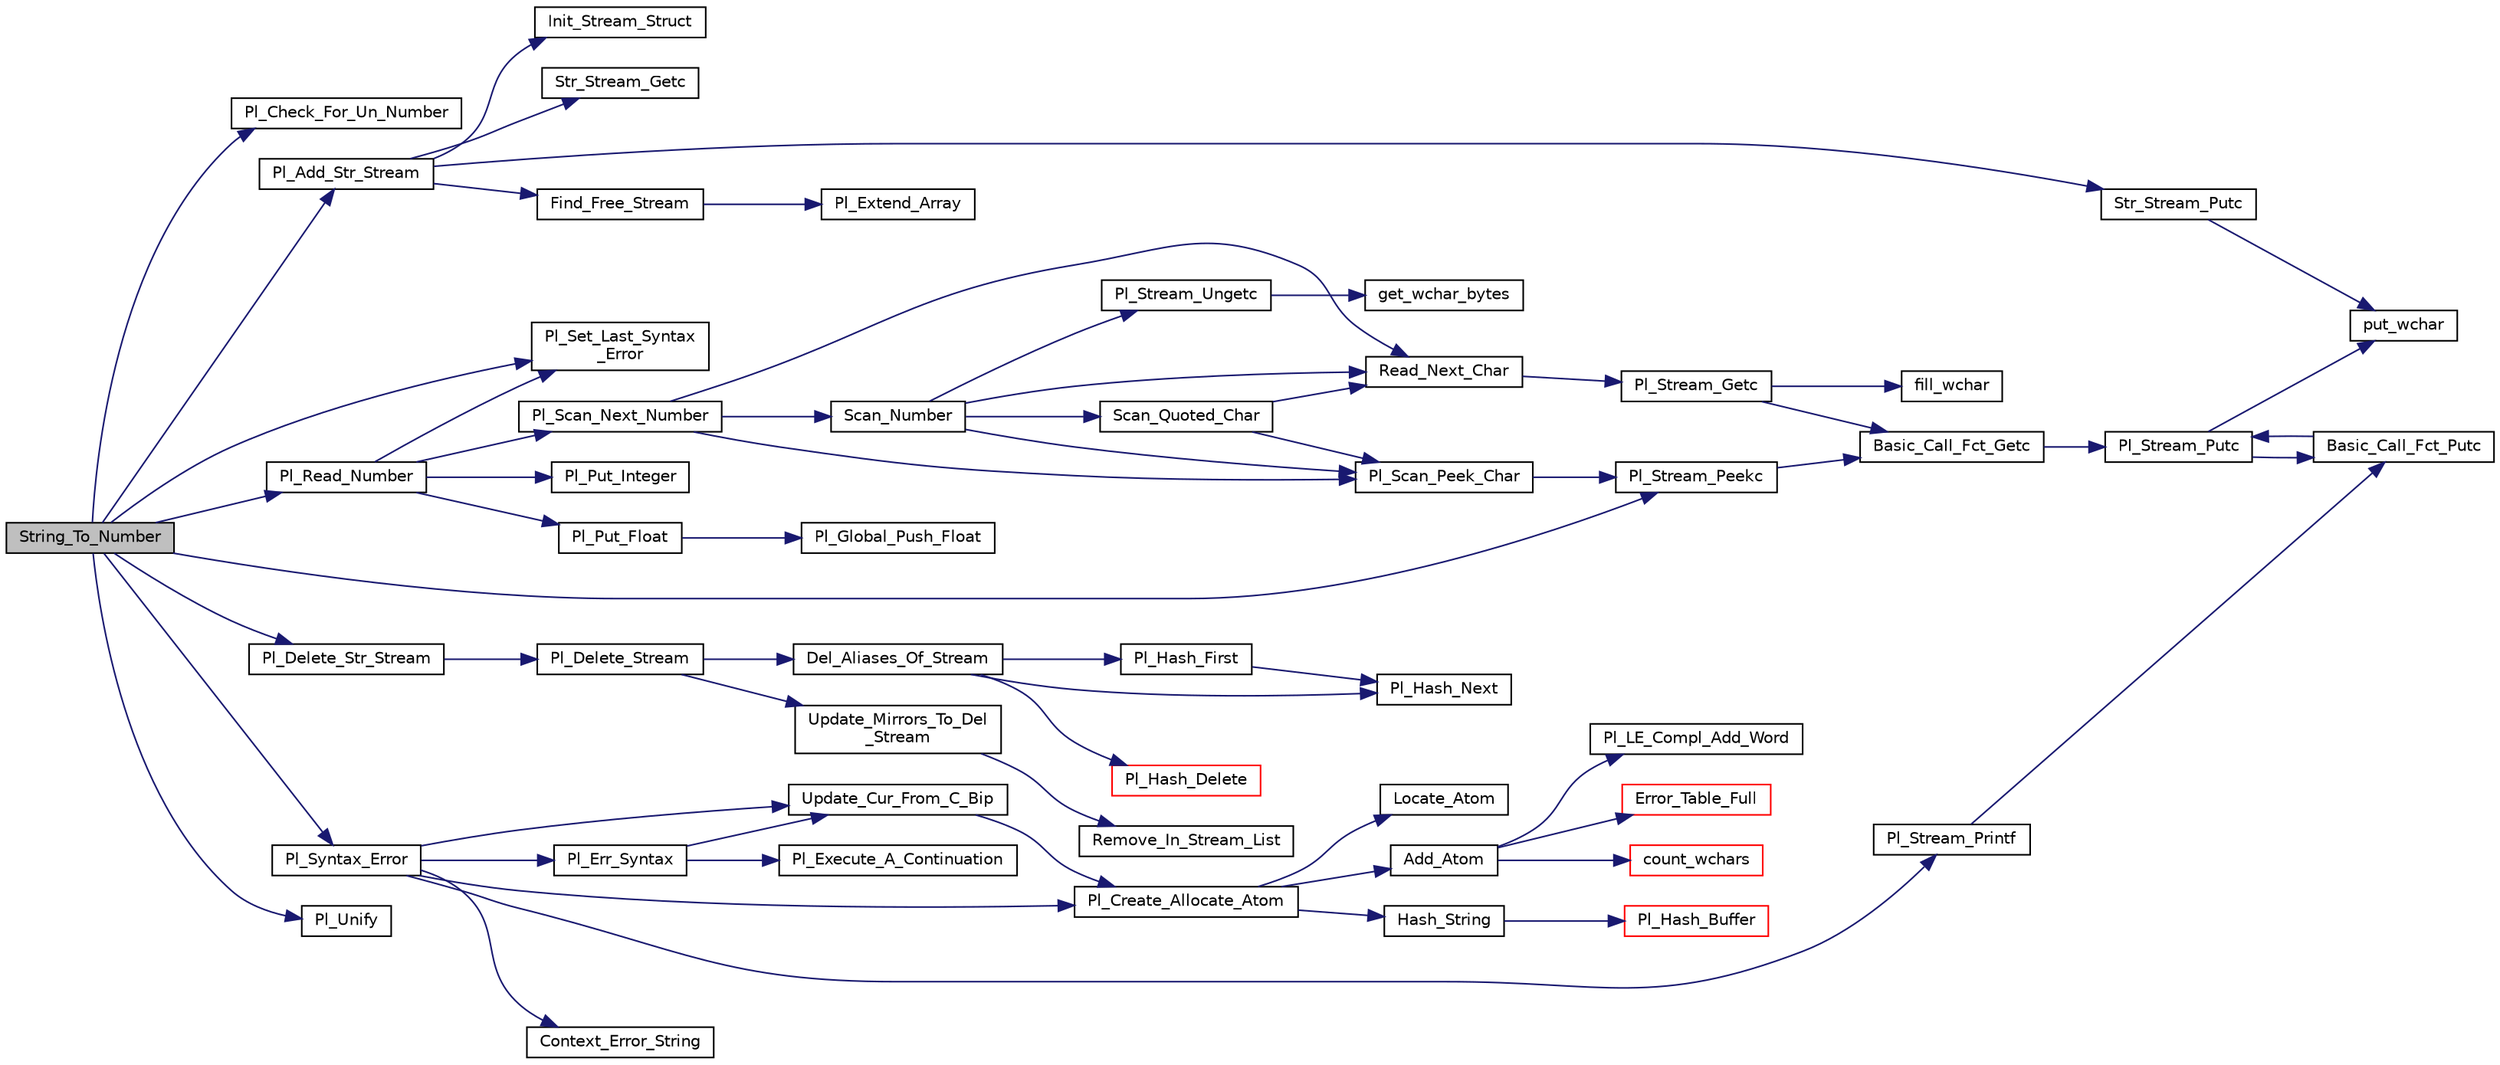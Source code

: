 digraph "String_To_Number"
{
  edge [fontname="Helvetica",fontsize="10",labelfontname="Helvetica",labelfontsize="10"];
  node [fontname="Helvetica",fontsize="10",shape=record];
  rankdir="LR";
  Node1 [label="String_To_Number",height=0.2,width=0.4,color="black", fillcolor="grey75", style="filled", fontcolor="black"];
  Node1 -> Node2 [color="midnightblue",fontsize="10",style="solid",fontname="Helvetica"];
  Node2 [label="Pl_Check_For_Un_Number",height=0.2,width=0.4,color="black", fillcolor="white", style="filled",URL="$c__supp_8c.html#ae08be78693cfc42cc40f616fd3607745"];
  Node1 -> Node3 [color="midnightblue",fontsize="10",style="solid",fontname="Helvetica"];
  Node3 [label="Pl_Set_Last_Syntax\l_Error",height=0.2,width=0.4,color="black", fillcolor="white", style="filled",URL="$error__supp_8c.html#a8221d6a8c22c8a13114e9444e2564e85"];
  Node1 -> Node4 [color="midnightblue",fontsize="10",style="solid",fontname="Helvetica"];
  Node4 [label="Pl_Add_Str_Stream",height=0.2,width=0.4,color="black", fillcolor="white", style="filled",URL="$stream__supp_8c.html#abc6cb27a35dbac2ebfa72acf4808b2ce"];
  Node4 -> Node5 [color="midnightblue",fontsize="10",style="solid",fontname="Helvetica"];
  Node5 [label="Find_Free_Stream",height=0.2,width=0.4,color="black", fillcolor="white", style="filled",URL="$stream__supp_8c.html#a5322f52abc95d28d23976f5213577b2c"];
  Node5 -> Node6 [color="midnightblue",fontsize="10",style="solid",fontname="Helvetica"];
  Node6 [label="Pl_Extend_Array",height=0.2,width=0.4,color="black", fillcolor="white", style="filled",URL="$misc_8c.html#a2f56b2c86f0305e8b7e13e6150578d36"];
  Node4 -> Node7 [color="midnightblue",fontsize="10",style="solid",fontname="Helvetica"];
  Node7 [label="Init_Stream_Struct",height=0.2,width=0.4,color="black", fillcolor="white", style="filled",URL="$stream__supp_8c.html#a7acc02d98466c96414fab011fd79c27c"];
  Node4 -> Node8 [color="midnightblue",fontsize="10",style="solid",fontname="Helvetica"];
  Node8 [label="Str_Stream_Getc",height=0.2,width=0.4,color="black", fillcolor="white", style="filled",URL="$stream__supp_8c.html#a2d7d220ae1d3deae83c3764c7d06389c"];
  Node4 -> Node9 [color="midnightblue",fontsize="10",style="solid",fontname="Helvetica"];
  Node9 [label="Str_Stream_Putc",height=0.2,width=0.4,color="black", fillcolor="white", style="filled",URL="$stream__supp_8c.html#aa573baf1086a8ffbc5f241442c2d55ad"];
  Node9 -> Node10 [color="midnightblue",fontsize="10",style="solid",fontname="Helvetica"];
  Node10 [label="put_wchar",height=0.2,width=0.4,color="black", fillcolor="white", style="filled",URL="$pl__wchar_8c.html#a31bcb7c7ad4174170702cb4399feb8e3"];
  Node1 -> Node11 [color="midnightblue",fontsize="10",style="solid",fontname="Helvetica"];
  Node11 [label="Pl_Read_Number",height=0.2,width=0.4,color="black", fillcolor="white", style="filled",URL="$parse__supp_8c.html#a1da6276bc31218b63244d301ab4a99ed"];
  Node11 -> Node12 [color="midnightblue",fontsize="10",style="solid",fontname="Helvetica"];
  Node12 [label="Pl_Scan_Next_Number",height=0.2,width=0.4,color="black", fillcolor="white", style="filled",URL="$scan__supp_8c.html#a971c2115c98f16432d23ee994237e495"];
  Node12 -> Node13 [color="midnightblue",fontsize="10",style="solid",fontname="Helvetica"];
  Node13 [label="Read_Next_Char",height=0.2,width=0.4,color="black", fillcolor="white", style="filled",URL="$scan__supp_8c.html#a9994769011c3e729e2561a540c16f5ed"];
  Node13 -> Node14 [color="midnightblue",fontsize="10",style="solid",fontname="Helvetica"];
  Node14 [label="Pl_Stream_Getc",height=0.2,width=0.4,color="black", fillcolor="white", style="filled",URL="$stream__supp_8c.html#a8889ae46064e72cc556ee7ba019f482f"];
  Node14 -> Node15 [color="midnightblue",fontsize="10",style="solid",fontname="Helvetica"];
  Node15 [label="Basic_Call_Fct_Getc",height=0.2,width=0.4,color="black", fillcolor="white", style="filled",URL="$stream__supp_8c.html#a60433157a606a8a781ead4648af6cc87"];
  Node15 -> Node16 [color="midnightblue",fontsize="10",style="solid",fontname="Helvetica"];
  Node16 [label="Pl_Stream_Putc",height=0.2,width=0.4,color="black", fillcolor="white", style="filled",URL="$stream__supp_8c.html#aaa89ed2e422788cf2648a9228868c1b6"];
  Node16 -> Node10 [color="midnightblue",fontsize="10",style="solid",fontname="Helvetica"];
  Node16 -> Node17 [color="midnightblue",fontsize="10",style="solid",fontname="Helvetica"];
  Node17 [label="Basic_Call_Fct_Putc",height=0.2,width=0.4,color="black", fillcolor="white", style="filled",URL="$stream__supp_8c.html#a8f331c65c933f08991e3d6622ffe538f"];
  Node17 -> Node16 [color="midnightblue",fontsize="10",style="solid",fontname="Helvetica"];
  Node14 -> Node18 [color="midnightblue",fontsize="10",style="solid",fontname="Helvetica"];
  Node18 [label="fill_wchar",height=0.2,width=0.4,color="black", fillcolor="white", style="filled",URL="$pl__wchar_8c.html#a5df5e221fa5cbadce849a7e73c5dc4ad"];
  Node12 -> Node19 [color="midnightblue",fontsize="10",style="solid",fontname="Helvetica"];
  Node19 [label="Pl_Scan_Peek_Char",height=0.2,width=0.4,color="black", fillcolor="white", style="filled",URL="$scan__supp_8c.html#ab16df185444492d1129adb51cfd5e773"];
  Node19 -> Node20 [color="midnightblue",fontsize="10",style="solid",fontname="Helvetica"];
  Node20 [label="Pl_Stream_Peekc",height=0.2,width=0.4,color="black", fillcolor="white", style="filled",URL="$stream__supp_8c.html#ae26778bf27551f6b4137131b6eb9766d"];
  Node20 -> Node15 [color="midnightblue",fontsize="10",style="solid",fontname="Helvetica"];
  Node12 -> Node21 [color="midnightblue",fontsize="10",style="solid",fontname="Helvetica"];
  Node21 [label="Scan_Number",height=0.2,width=0.4,color="black", fillcolor="white", style="filled",URL="$scan__supp_8c.html#a97a43a27fe148ffedc5fe4c492f41a2e"];
  Node21 -> Node13 [color="midnightblue",fontsize="10",style="solid",fontname="Helvetica"];
  Node21 -> Node19 [color="midnightblue",fontsize="10",style="solid",fontname="Helvetica"];
  Node21 -> Node22 [color="midnightblue",fontsize="10",style="solid",fontname="Helvetica"];
  Node22 [label="Scan_Quoted_Char",height=0.2,width=0.4,color="black", fillcolor="white", style="filled",URL="$scan__supp_8c.html#a6fc11b3b4150040b547e7b574bdacd24"];
  Node22 -> Node13 [color="midnightblue",fontsize="10",style="solid",fontname="Helvetica"];
  Node22 -> Node19 [color="midnightblue",fontsize="10",style="solid",fontname="Helvetica"];
  Node21 -> Node23 [color="midnightblue",fontsize="10",style="solid",fontname="Helvetica"];
  Node23 [label="Pl_Stream_Ungetc",height=0.2,width=0.4,color="black", fillcolor="white", style="filled",URL="$stream__supp_8c.html#a79661c2e041ef8be17715b28650d2780"];
  Node23 -> Node24 [color="midnightblue",fontsize="10",style="solid",fontname="Helvetica"];
  Node24 [label="get_wchar_bytes",height=0.2,width=0.4,color="black", fillcolor="white", style="filled",URL="$pl__wchar_8c.html#addb2416249b2b193fb9f904199551a92"];
  Node11 -> Node3 [color="midnightblue",fontsize="10",style="solid",fontname="Helvetica"];
  Node11 -> Node25 [color="midnightblue",fontsize="10",style="solid",fontname="Helvetica"];
  Node25 [label="Pl_Put_Integer",height=0.2,width=0.4,color="black", fillcolor="white", style="filled",URL="$wam__inst_8c.html#afcd94de94db48fea9a3819b0fb7a3f4d"];
  Node11 -> Node26 [color="midnightblue",fontsize="10",style="solid",fontname="Helvetica"];
  Node26 [label="Pl_Put_Float",height=0.2,width=0.4,color="black", fillcolor="white", style="filled",URL="$wam__inst_8c.html#a9db6b3be3b17088b97eda8075ab4a82e"];
  Node26 -> Node27 [color="midnightblue",fontsize="10",style="solid",fontname="Helvetica"];
  Node27 [label="Pl_Global_Push_Float",height=0.2,width=0.4,color="black", fillcolor="white", style="filled",URL="$wam__inst_8c.html#aa37d4eb89d0851601d2397788e5dcf4a"];
  Node1 -> Node20 [color="midnightblue",fontsize="10",style="solid",fontname="Helvetica"];
  Node1 -> Node28 [color="midnightblue",fontsize="10",style="solid",fontname="Helvetica"];
  Node28 [label="Pl_Delete_Str_Stream",height=0.2,width=0.4,color="black", fillcolor="white", style="filled",URL="$stream__supp_8c.html#ae738b1f1a01cc31e1d06d244b2b28831"];
  Node28 -> Node29 [color="midnightblue",fontsize="10",style="solid",fontname="Helvetica"];
  Node29 [label="Pl_Delete_Stream",height=0.2,width=0.4,color="black", fillcolor="white", style="filled",URL="$stream__supp_8c.html#ada95549b17c11bebd2aa07585a16936f"];
  Node29 -> Node30 [color="midnightblue",fontsize="10",style="solid",fontname="Helvetica"];
  Node30 [label="Del_Aliases_Of_Stream",height=0.2,width=0.4,color="black", fillcolor="white", style="filled",URL="$stream__supp_8c.html#a9e4588a205d05662c8a95435631bbabc"];
  Node30 -> Node31 [color="midnightblue",fontsize="10",style="solid",fontname="Helvetica"];
  Node31 [label="Pl_Hash_First",height=0.2,width=0.4,color="black", fillcolor="white", style="filled",URL="$hash_8c.html#a46cf8c018eb50003019707368304f1af"];
  Node31 -> Node32 [color="midnightblue",fontsize="10",style="solid",fontname="Helvetica"];
  Node32 [label="Pl_Hash_Next",height=0.2,width=0.4,color="black", fillcolor="white", style="filled",URL="$hash_8c.html#adeeceb6b4217091511912cadfb332a06"];
  Node30 -> Node32 [color="midnightblue",fontsize="10",style="solid",fontname="Helvetica"];
  Node30 -> Node33 [color="midnightblue",fontsize="10",style="solid",fontname="Helvetica"];
  Node33 [label="Pl_Hash_Delete",height=0.2,width=0.4,color="red", fillcolor="white", style="filled",URL="$hash_8c.html#aba073a491f0937450a3681a01f6d07a7"];
  Node29 -> Node34 [color="midnightblue",fontsize="10",style="solid",fontname="Helvetica"];
  Node34 [label="Update_Mirrors_To_Del\l_Stream",height=0.2,width=0.4,color="black", fillcolor="white", style="filled",URL="$stream__supp_8c.html#a2423efae2b80faa34aa70e33f311b1fd"];
  Node34 -> Node35 [color="midnightblue",fontsize="10",style="solid",fontname="Helvetica"];
  Node35 [label="Remove_In_Stream_List",height=0.2,width=0.4,color="black", fillcolor="white", style="filled",URL="$stream__supp_8c.html#a31e63006b47a61e3a8bfb0e39aeb3945"];
  Node1 -> Node36 [color="midnightblue",fontsize="10",style="solid",fontname="Helvetica"];
  Node36 [label="Pl_Syntax_Error",height=0.2,width=0.4,color="black", fillcolor="white", style="filled",URL="$error__supp_8c.html#a8bf7bb96d18b2385eb5e549a7fc25ccb"];
  Node36 -> Node37 [color="midnightblue",fontsize="10",style="solid",fontname="Helvetica"];
  Node37 [label="Pl_Err_Syntax",height=0.2,width=0.4,color="black", fillcolor="white", style="filled",URL="$error__supp_8c.html#a1f9faae31b88f1ec28145e0ebecacb85"];
  Node37 -> Node38 [color="midnightblue",fontsize="10",style="solid",fontname="Helvetica"];
  Node38 [label="Update_Cur_From_C_Bip",height=0.2,width=0.4,color="black", fillcolor="white", style="filled",URL="$error__supp_8c.html#aef1341aeb3ceb943d8e9d7d6f77b0582"];
  Node38 -> Node39 [color="midnightblue",fontsize="10",style="solid",fontname="Helvetica"];
  Node39 [label="Pl_Create_Allocate_Atom",height=0.2,width=0.4,color="black", fillcolor="white", style="filled",URL="$atom_8c.html#a76a3983dda97458000ed903b9bc94f6c"];
  Node39 -> Node40 [color="midnightblue",fontsize="10",style="solid",fontname="Helvetica"];
  Node40 [label="Hash_String",height=0.2,width=0.4,color="black", fillcolor="white", style="filled",URL="$atom_8c.html#a9ed09c0173fe0a0e6d0f90ec363687fe"];
  Node40 -> Node41 [color="midnightblue",fontsize="10",style="solid",fontname="Helvetica"];
  Node41 [label="Pl_Hash_Buffer",height=0.2,width=0.4,color="red", fillcolor="white", style="filled",URL="$hash__fct_8c.html#a59393adcfbeeda198a890af25f29cf7c"];
  Node39 -> Node42 [color="midnightblue",fontsize="10",style="solid",fontname="Helvetica"];
  Node42 [label="Locate_Atom",height=0.2,width=0.4,color="black", fillcolor="white", style="filled",URL="$atom_8c.html#ad4222685eae3cdb0315df48a8a7e89fc"];
  Node39 -> Node43 [color="midnightblue",fontsize="10",style="solid",fontname="Helvetica"];
  Node43 [label="Add_Atom",height=0.2,width=0.4,color="black", fillcolor="white", style="filled",URL="$atom_8c.html#abe628ad301508c0ed926cfb4bc791818"];
  Node43 -> Node44 [color="midnightblue",fontsize="10",style="solid",fontname="Helvetica"];
  Node44 [label="Error_Table_Full",height=0.2,width=0.4,color="red", fillcolor="white", style="filled",URL="$atom_8c.html#a37c733b7022eab8b9b95f0182591ee15"];
  Node43 -> Node45 [color="midnightblue",fontsize="10",style="solid",fontname="Helvetica"];
  Node45 [label="count_wchars",height=0.2,width=0.4,color="red", fillcolor="white", style="filled",URL="$pl__wchar_8c.html#a55a0d7269a65645bbd4c978385b0c7a3"];
  Node43 -> Node46 [color="midnightblue",fontsize="10",style="solid",fontname="Helvetica"];
  Node46 [label="Pl_LE_Compl_Add_Word",height=0.2,width=0.4,color="black", fillcolor="white", style="filled",URL="$linedit_8c.html#ab2a8db946ffd8187b5216ff4ac8cbe7c"];
  Node37 -> Node47 [color="midnightblue",fontsize="10",style="solid",fontname="Helvetica"];
  Node47 [label="Pl_Execute_A_Continuation",height=0.2,width=0.4,color="black", fillcolor="white", style="filled",URL="$engine_8c.html#ae0fcb6df66410fd57c52a0ba16527642"];
  Node36 -> Node39 [color="midnightblue",fontsize="10",style="solid",fontname="Helvetica"];
  Node36 -> Node38 [color="midnightblue",fontsize="10",style="solid",fontname="Helvetica"];
  Node36 -> Node48 [color="midnightblue",fontsize="10",style="solid",fontname="Helvetica"];
  Node48 [label="Pl_Stream_Printf",height=0.2,width=0.4,color="black", fillcolor="white", style="filled",URL="$stream__supp_8c.html#aa0a1fdfbaae9e476151527d87510c0eb"];
  Node48 -> Node17 [color="midnightblue",fontsize="10",style="solid",fontname="Helvetica"];
  Node36 -> Node49 [color="midnightblue",fontsize="10",style="solid",fontname="Helvetica"];
  Node49 [label="Context_Error_String",height=0.2,width=0.4,color="black", fillcolor="white", style="filled",URL="$error__supp_8c.html#a0190093a8a05169f87d93257e72c9851"];
  Node1 -> Node50 [color="midnightblue",fontsize="10",style="solid",fontname="Helvetica"];
  Node50 [label="Pl_Unify",height=0.2,width=0.4,color="black", fillcolor="white", style="filled",URL="$wam__inst_8h.html#a098bda85a540e8ca5969063ccfd4ea20"];
}
